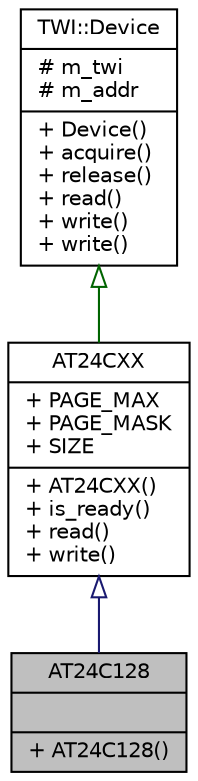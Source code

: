 digraph "AT24C128"
{
  edge [fontname="Helvetica",fontsize="10",labelfontname="Helvetica",labelfontsize="10"];
  node [fontname="Helvetica",fontsize="10",shape=record];
  Node1 [label="{AT24C128\n||+ AT24C128()\l}",height=0.2,width=0.4,color="black", fillcolor="grey75", style="filled", fontcolor="black"];
  Node2 -> Node1 [dir="back",color="midnightblue",fontsize="10",style="solid",arrowtail="onormal",fontname="Helvetica"];
  Node2 [label="{AT24CXX\n|+ PAGE_MAX\l+ PAGE_MASK\l+ SIZE\l|+ AT24CXX()\l+ is_ready()\l+ read()\l+ write()\l}",height=0.2,width=0.4,color="black", fillcolor="white", style="filled",URL="$d2/db3/classAT24CXX.html"];
  Node3 -> Node2 [dir="back",color="darkgreen",fontsize="10",style="solid",arrowtail="onormal",fontname="Helvetica"];
  Node3 [label="{TWI::Device\n|# m_twi\l# m_addr\l|+ Device()\l+ acquire()\l+ release()\l+ read()\l+ write()\l+ write()\l}",height=0.2,width=0.4,color="black", fillcolor="white", style="filled",URL="$d4/d2d/classTWI_1_1Device.html"];
}
